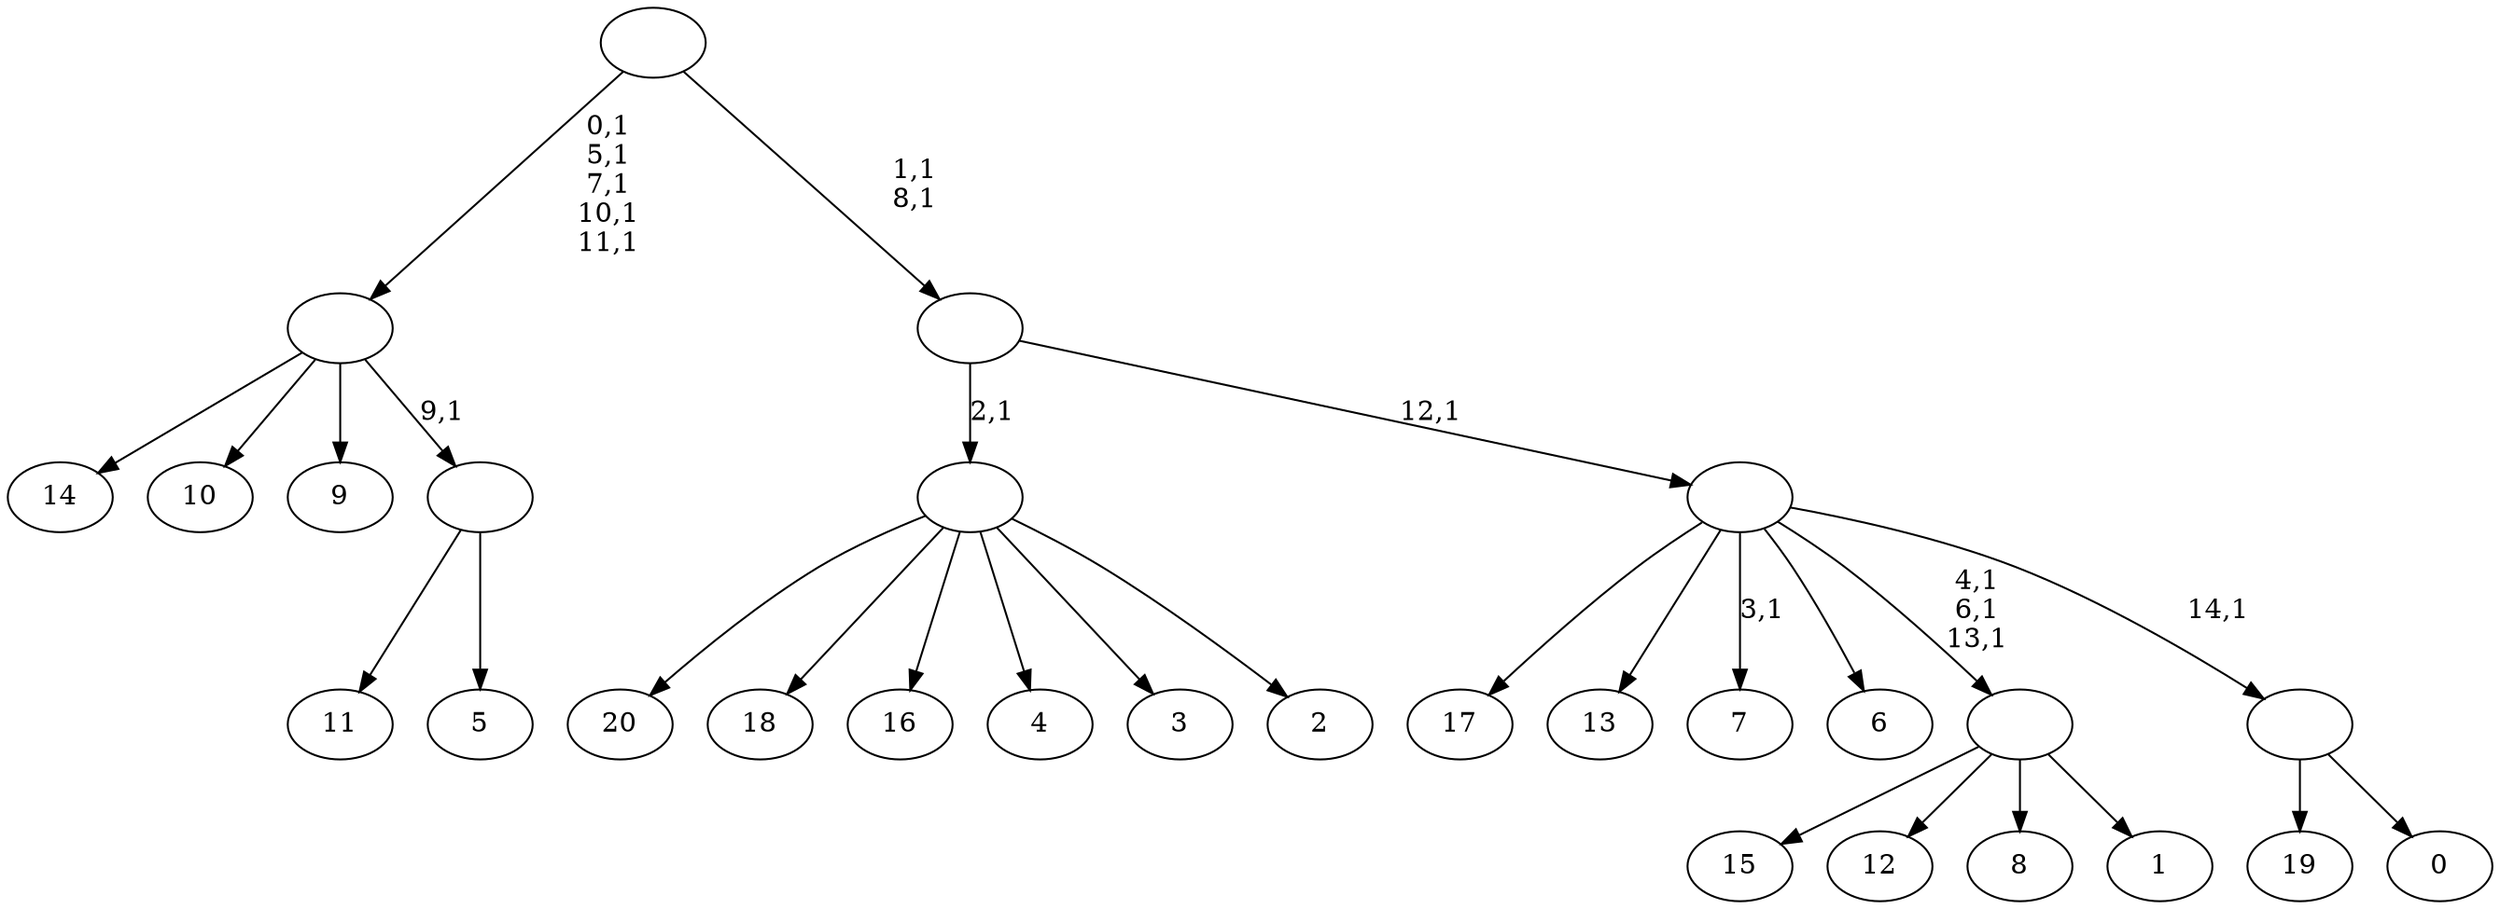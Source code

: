 digraph T {
	36 [label="20"]
	35 [label="19"]
	34 [label="18"]
	33 [label="17"]
	32 [label="16"]
	31 [label="15"]
	30 [label="14"]
	29 [label="13"]
	28 [label="12"]
	27 [label="11"]
	26 [label="10"]
	25 [label="9"]
	24 [label="8"]
	23 [label="7"]
	21 [label="6"]
	20 [label="5"]
	19 [label=""]
	18 [label=""]
	13 [label="4"]
	12 [label="3"]
	11 [label="2"]
	10 [label=""]
	9 [label="1"]
	8 [label=""]
	5 [label="0"]
	4 [label=""]
	3 [label=""]
	2 [label=""]
	0 [label=""]
	19 -> 27 [label=""]
	19 -> 20 [label=""]
	18 -> 30 [label=""]
	18 -> 26 [label=""]
	18 -> 25 [label=""]
	18 -> 19 [label="9,1"]
	10 -> 36 [label=""]
	10 -> 34 [label=""]
	10 -> 32 [label=""]
	10 -> 13 [label=""]
	10 -> 12 [label=""]
	10 -> 11 [label=""]
	8 -> 31 [label=""]
	8 -> 28 [label=""]
	8 -> 24 [label=""]
	8 -> 9 [label=""]
	4 -> 35 [label=""]
	4 -> 5 [label=""]
	3 -> 8 [label="4,1\n6,1\n13,1"]
	3 -> 23 [label="3,1"]
	3 -> 33 [label=""]
	3 -> 29 [label=""]
	3 -> 21 [label=""]
	3 -> 4 [label="14,1"]
	2 -> 10 [label="2,1"]
	2 -> 3 [label="12,1"]
	0 -> 2 [label="1,1\n8,1"]
	0 -> 18 [label="0,1\n5,1\n7,1\n10,1\n11,1"]
}

